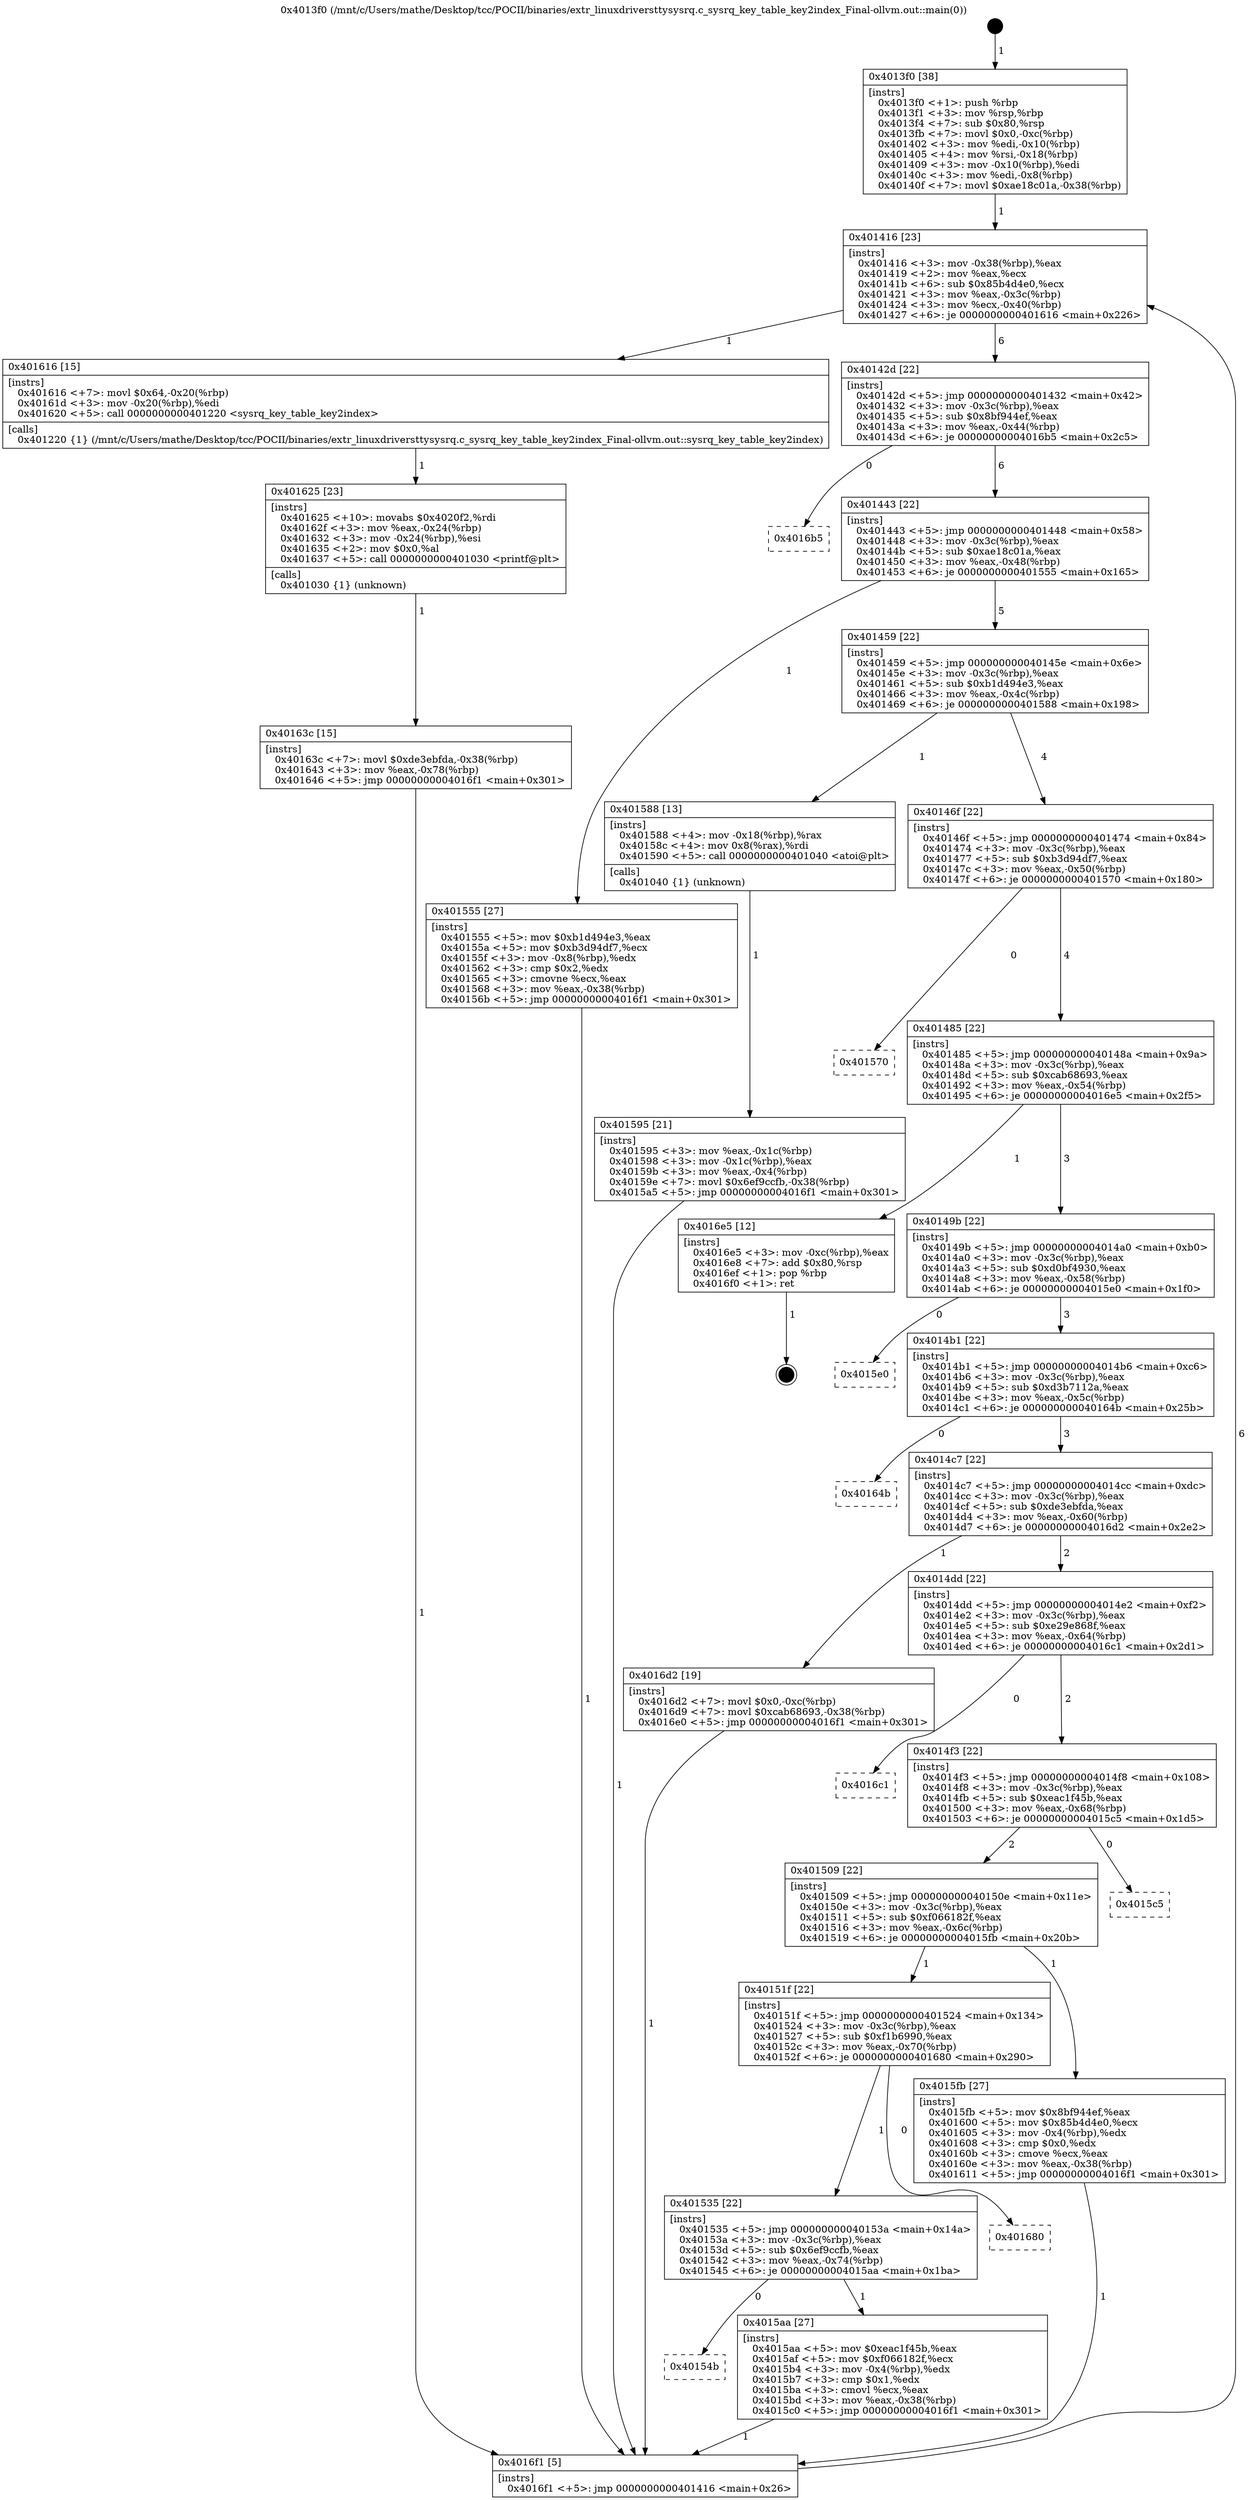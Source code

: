 digraph "0x4013f0" {
  label = "0x4013f0 (/mnt/c/Users/mathe/Desktop/tcc/POCII/binaries/extr_linuxdriversttysysrq.c_sysrq_key_table_key2index_Final-ollvm.out::main(0))"
  labelloc = "t"
  node[shape=record]

  Entry [label="",width=0.3,height=0.3,shape=circle,fillcolor=black,style=filled]
  "0x401416" [label="{
     0x401416 [23]\l
     | [instrs]\l
     &nbsp;&nbsp;0x401416 \<+3\>: mov -0x38(%rbp),%eax\l
     &nbsp;&nbsp;0x401419 \<+2\>: mov %eax,%ecx\l
     &nbsp;&nbsp;0x40141b \<+6\>: sub $0x85b4d4e0,%ecx\l
     &nbsp;&nbsp;0x401421 \<+3\>: mov %eax,-0x3c(%rbp)\l
     &nbsp;&nbsp;0x401424 \<+3\>: mov %ecx,-0x40(%rbp)\l
     &nbsp;&nbsp;0x401427 \<+6\>: je 0000000000401616 \<main+0x226\>\l
  }"]
  "0x401616" [label="{
     0x401616 [15]\l
     | [instrs]\l
     &nbsp;&nbsp;0x401616 \<+7\>: movl $0x64,-0x20(%rbp)\l
     &nbsp;&nbsp;0x40161d \<+3\>: mov -0x20(%rbp),%edi\l
     &nbsp;&nbsp;0x401620 \<+5\>: call 0000000000401220 \<sysrq_key_table_key2index\>\l
     | [calls]\l
     &nbsp;&nbsp;0x401220 \{1\} (/mnt/c/Users/mathe/Desktop/tcc/POCII/binaries/extr_linuxdriversttysysrq.c_sysrq_key_table_key2index_Final-ollvm.out::sysrq_key_table_key2index)\l
  }"]
  "0x40142d" [label="{
     0x40142d [22]\l
     | [instrs]\l
     &nbsp;&nbsp;0x40142d \<+5\>: jmp 0000000000401432 \<main+0x42\>\l
     &nbsp;&nbsp;0x401432 \<+3\>: mov -0x3c(%rbp),%eax\l
     &nbsp;&nbsp;0x401435 \<+5\>: sub $0x8bf944ef,%eax\l
     &nbsp;&nbsp;0x40143a \<+3\>: mov %eax,-0x44(%rbp)\l
     &nbsp;&nbsp;0x40143d \<+6\>: je 00000000004016b5 \<main+0x2c5\>\l
  }"]
  Exit [label="",width=0.3,height=0.3,shape=circle,fillcolor=black,style=filled,peripheries=2]
  "0x4016b5" [label="{
     0x4016b5\l
  }", style=dashed]
  "0x401443" [label="{
     0x401443 [22]\l
     | [instrs]\l
     &nbsp;&nbsp;0x401443 \<+5\>: jmp 0000000000401448 \<main+0x58\>\l
     &nbsp;&nbsp;0x401448 \<+3\>: mov -0x3c(%rbp),%eax\l
     &nbsp;&nbsp;0x40144b \<+5\>: sub $0xae18c01a,%eax\l
     &nbsp;&nbsp;0x401450 \<+3\>: mov %eax,-0x48(%rbp)\l
     &nbsp;&nbsp;0x401453 \<+6\>: je 0000000000401555 \<main+0x165\>\l
  }"]
  "0x40163c" [label="{
     0x40163c [15]\l
     | [instrs]\l
     &nbsp;&nbsp;0x40163c \<+7\>: movl $0xde3ebfda,-0x38(%rbp)\l
     &nbsp;&nbsp;0x401643 \<+3\>: mov %eax,-0x78(%rbp)\l
     &nbsp;&nbsp;0x401646 \<+5\>: jmp 00000000004016f1 \<main+0x301\>\l
  }"]
  "0x401555" [label="{
     0x401555 [27]\l
     | [instrs]\l
     &nbsp;&nbsp;0x401555 \<+5\>: mov $0xb1d494e3,%eax\l
     &nbsp;&nbsp;0x40155a \<+5\>: mov $0xb3d94df7,%ecx\l
     &nbsp;&nbsp;0x40155f \<+3\>: mov -0x8(%rbp),%edx\l
     &nbsp;&nbsp;0x401562 \<+3\>: cmp $0x2,%edx\l
     &nbsp;&nbsp;0x401565 \<+3\>: cmovne %ecx,%eax\l
     &nbsp;&nbsp;0x401568 \<+3\>: mov %eax,-0x38(%rbp)\l
     &nbsp;&nbsp;0x40156b \<+5\>: jmp 00000000004016f1 \<main+0x301\>\l
  }"]
  "0x401459" [label="{
     0x401459 [22]\l
     | [instrs]\l
     &nbsp;&nbsp;0x401459 \<+5\>: jmp 000000000040145e \<main+0x6e\>\l
     &nbsp;&nbsp;0x40145e \<+3\>: mov -0x3c(%rbp),%eax\l
     &nbsp;&nbsp;0x401461 \<+5\>: sub $0xb1d494e3,%eax\l
     &nbsp;&nbsp;0x401466 \<+3\>: mov %eax,-0x4c(%rbp)\l
     &nbsp;&nbsp;0x401469 \<+6\>: je 0000000000401588 \<main+0x198\>\l
  }"]
  "0x4016f1" [label="{
     0x4016f1 [5]\l
     | [instrs]\l
     &nbsp;&nbsp;0x4016f1 \<+5\>: jmp 0000000000401416 \<main+0x26\>\l
  }"]
  "0x4013f0" [label="{
     0x4013f0 [38]\l
     | [instrs]\l
     &nbsp;&nbsp;0x4013f0 \<+1\>: push %rbp\l
     &nbsp;&nbsp;0x4013f1 \<+3\>: mov %rsp,%rbp\l
     &nbsp;&nbsp;0x4013f4 \<+7\>: sub $0x80,%rsp\l
     &nbsp;&nbsp;0x4013fb \<+7\>: movl $0x0,-0xc(%rbp)\l
     &nbsp;&nbsp;0x401402 \<+3\>: mov %edi,-0x10(%rbp)\l
     &nbsp;&nbsp;0x401405 \<+4\>: mov %rsi,-0x18(%rbp)\l
     &nbsp;&nbsp;0x401409 \<+3\>: mov -0x10(%rbp),%edi\l
     &nbsp;&nbsp;0x40140c \<+3\>: mov %edi,-0x8(%rbp)\l
     &nbsp;&nbsp;0x40140f \<+7\>: movl $0xae18c01a,-0x38(%rbp)\l
  }"]
  "0x401625" [label="{
     0x401625 [23]\l
     | [instrs]\l
     &nbsp;&nbsp;0x401625 \<+10\>: movabs $0x4020f2,%rdi\l
     &nbsp;&nbsp;0x40162f \<+3\>: mov %eax,-0x24(%rbp)\l
     &nbsp;&nbsp;0x401632 \<+3\>: mov -0x24(%rbp),%esi\l
     &nbsp;&nbsp;0x401635 \<+2\>: mov $0x0,%al\l
     &nbsp;&nbsp;0x401637 \<+5\>: call 0000000000401030 \<printf@plt\>\l
     | [calls]\l
     &nbsp;&nbsp;0x401030 \{1\} (unknown)\l
  }"]
  "0x401588" [label="{
     0x401588 [13]\l
     | [instrs]\l
     &nbsp;&nbsp;0x401588 \<+4\>: mov -0x18(%rbp),%rax\l
     &nbsp;&nbsp;0x40158c \<+4\>: mov 0x8(%rax),%rdi\l
     &nbsp;&nbsp;0x401590 \<+5\>: call 0000000000401040 \<atoi@plt\>\l
     | [calls]\l
     &nbsp;&nbsp;0x401040 \{1\} (unknown)\l
  }"]
  "0x40146f" [label="{
     0x40146f [22]\l
     | [instrs]\l
     &nbsp;&nbsp;0x40146f \<+5\>: jmp 0000000000401474 \<main+0x84\>\l
     &nbsp;&nbsp;0x401474 \<+3\>: mov -0x3c(%rbp),%eax\l
     &nbsp;&nbsp;0x401477 \<+5\>: sub $0xb3d94df7,%eax\l
     &nbsp;&nbsp;0x40147c \<+3\>: mov %eax,-0x50(%rbp)\l
     &nbsp;&nbsp;0x40147f \<+6\>: je 0000000000401570 \<main+0x180\>\l
  }"]
  "0x401595" [label="{
     0x401595 [21]\l
     | [instrs]\l
     &nbsp;&nbsp;0x401595 \<+3\>: mov %eax,-0x1c(%rbp)\l
     &nbsp;&nbsp;0x401598 \<+3\>: mov -0x1c(%rbp),%eax\l
     &nbsp;&nbsp;0x40159b \<+3\>: mov %eax,-0x4(%rbp)\l
     &nbsp;&nbsp;0x40159e \<+7\>: movl $0x6ef9ccfb,-0x38(%rbp)\l
     &nbsp;&nbsp;0x4015a5 \<+5\>: jmp 00000000004016f1 \<main+0x301\>\l
  }"]
  "0x40154b" [label="{
     0x40154b\l
  }", style=dashed]
  "0x401570" [label="{
     0x401570\l
  }", style=dashed]
  "0x401485" [label="{
     0x401485 [22]\l
     | [instrs]\l
     &nbsp;&nbsp;0x401485 \<+5\>: jmp 000000000040148a \<main+0x9a\>\l
     &nbsp;&nbsp;0x40148a \<+3\>: mov -0x3c(%rbp),%eax\l
     &nbsp;&nbsp;0x40148d \<+5\>: sub $0xcab68693,%eax\l
     &nbsp;&nbsp;0x401492 \<+3\>: mov %eax,-0x54(%rbp)\l
     &nbsp;&nbsp;0x401495 \<+6\>: je 00000000004016e5 \<main+0x2f5\>\l
  }"]
  "0x4015aa" [label="{
     0x4015aa [27]\l
     | [instrs]\l
     &nbsp;&nbsp;0x4015aa \<+5\>: mov $0xeac1f45b,%eax\l
     &nbsp;&nbsp;0x4015af \<+5\>: mov $0xf066182f,%ecx\l
     &nbsp;&nbsp;0x4015b4 \<+3\>: mov -0x4(%rbp),%edx\l
     &nbsp;&nbsp;0x4015b7 \<+3\>: cmp $0x1,%edx\l
     &nbsp;&nbsp;0x4015ba \<+3\>: cmovl %ecx,%eax\l
     &nbsp;&nbsp;0x4015bd \<+3\>: mov %eax,-0x38(%rbp)\l
     &nbsp;&nbsp;0x4015c0 \<+5\>: jmp 00000000004016f1 \<main+0x301\>\l
  }"]
  "0x4016e5" [label="{
     0x4016e5 [12]\l
     | [instrs]\l
     &nbsp;&nbsp;0x4016e5 \<+3\>: mov -0xc(%rbp),%eax\l
     &nbsp;&nbsp;0x4016e8 \<+7\>: add $0x80,%rsp\l
     &nbsp;&nbsp;0x4016ef \<+1\>: pop %rbp\l
     &nbsp;&nbsp;0x4016f0 \<+1\>: ret\l
  }"]
  "0x40149b" [label="{
     0x40149b [22]\l
     | [instrs]\l
     &nbsp;&nbsp;0x40149b \<+5\>: jmp 00000000004014a0 \<main+0xb0\>\l
     &nbsp;&nbsp;0x4014a0 \<+3\>: mov -0x3c(%rbp),%eax\l
     &nbsp;&nbsp;0x4014a3 \<+5\>: sub $0xd0bf4930,%eax\l
     &nbsp;&nbsp;0x4014a8 \<+3\>: mov %eax,-0x58(%rbp)\l
     &nbsp;&nbsp;0x4014ab \<+6\>: je 00000000004015e0 \<main+0x1f0\>\l
  }"]
  "0x401535" [label="{
     0x401535 [22]\l
     | [instrs]\l
     &nbsp;&nbsp;0x401535 \<+5\>: jmp 000000000040153a \<main+0x14a\>\l
     &nbsp;&nbsp;0x40153a \<+3\>: mov -0x3c(%rbp),%eax\l
     &nbsp;&nbsp;0x40153d \<+5\>: sub $0x6ef9ccfb,%eax\l
     &nbsp;&nbsp;0x401542 \<+3\>: mov %eax,-0x74(%rbp)\l
     &nbsp;&nbsp;0x401545 \<+6\>: je 00000000004015aa \<main+0x1ba\>\l
  }"]
  "0x4015e0" [label="{
     0x4015e0\l
  }", style=dashed]
  "0x4014b1" [label="{
     0x4014b1 [22]\l
     | [instrs]\l
     &nbsp;&nbsp;0x4014b1 \<+5\>: jmp 00000000004014b6 \<main+0xc6\>\l
     &nbsp;&nbsp;0x4014b6 \<+3\>: mov -0x3c(%rbp),%eax\l
     &nbsp;&nbsp;0x4014b9 \<+5\>: sub $0xd3b7112a,%eax\l
     &nbsp;&nbsp;0x4014be \<+3\>: mov %eax,-0x5c(%rbp)\l
     &nbsp;&nbsp;0x4014c1 \<+6\>: je 000000000040164b \<main+0x25b\>\l
  }"]
  "0x401680" [label="{
     0x401680\l
  }", style=dashed]
  "0x40164b" [label="{
     0x40164b\l
  }", style=dashed]
  "0x4014c7" [label="{
     0x4014c7 [22]\l
     | [instrs]\l
     &nbsp;&nbsp;0x4014c7 \<+5\>: jmp 00000000004014cc \<main+0xdc\>\l
     &nbsp;&nbsp;0x4014cc \<+3\>: mov -0x3c(%rbp),%eax\l
     &nbsp;&nbsp;0x4014cf \<+5\>: sub $0xde3ebfda,%eax\l
     &nbsp;&nbsp;0x4014d4 \<+3\>: mov %eax,-0x60(%rbp)\l
     &nbsp;&nbsp;0x4014d7 \<+6\>: je 00000000004016d2 \<main+0x2e2\>\l
  }"]
  "0x40151f" [label="{
     0x40151f [22]\l
     | [instrs]\l
     &nbsp;&nbsp;0x40151f \<+5\>: jmp 0000000000401524 \<main+0x134\>\l
     &nbsp;&nbsp;0x401524 \<+3\>: mov -0x3c(%rbp),%eax\l
     &nbsp;&nbsp;0x401527 \<+5\>: sub $0xf1b6990,%eax\l
     &nbsp;&nbsp;0x40152c \<+3\>: mov %eax,-0x70(%rbp)\l
     &nbsp;&nbsp;0x40152f \<+6\>: je 0000000000401680 \<main+0x290\>\l
  }"]
  "0x4016d2" [label="{
     0x4016d2 [19]\l
     | [instrs]\l
     &nbsp;&nbsp;0x4016d2 \<+7\>: movl $0x0,-0xc(%rbp)\l
     &nbsp;&nbsp;0x4016d9 \<+7\>: movl $0xcab68693,-0x38(%rbp)\l
     &nbsp;&nbsp;0x4016e0 \<+5\>: jmp 00000000004016f1 \<main+0x301\>\l
  }"]
  "0x4014dd" [label="{
     0x4014dd [22]\l
     | [instrs]\l
     &nbsp;&nbsp;0x4014dd \<+5\>: jmp 00000000004014e2 \<main+0xf2\>\l
     &nbsp;&nbsp;0x4014e2 \<+3\>: mov -0x3c(%rbp),%eax\l
     &nbsp;&nbsp;0x4014e5 \<+5\>: sub $0xe29e868f,%eax\l
     &nbsp;&nbsp;0x4014ea \<+3\>: mov %eax,-0x64(%rbp)\l
     &nbsp;&nbsp;0x4014ed \<+6\>: je 00000000004016c1 \<main+0x2d1\>\l
  }"]
  "0x4015fb" [label="{
     0x4015fb [27]\l
     | [instrs]\l
     &nbsp;&nbsp;0x4015fb \<+5\>: mov $0x8bf944ef,%eax\l
     &nbsp;&nbsp;0x401600 \<+5\>: mov $0x85b4d4e0,%ecx\l
     &nbsp;&nbsp;0x401605 \<+3\>: mov -0x4(%rbp),%edx\l
     &nbsp;&nbsp;0x401608 \<+3\>: cmp $0x0,%edx\l
     &nbsp;&nbsp;0x40160b \<+3\>: cmove %ecx,%eax\l
     &nbsp;&nbsp;0x40160e \<+3\>: mov %eax,-0x38(%rbp)\l
     &nbsp;&nbsp;0x401611 \<+5\>: jmp 00000000004016f1 \<main+0x301\>\l
  }"]
  "0x4016c1" [label="{
     0x4016c1\l
  }", style=dashed]
  "0x4014f3" [label="{
     0x4014f3 [22]\l
     | [instrs]\l
     &nbsp;&nbsp;0x4014f3 \<+5\>: jmp 00000000004014f8 \<main+0x108\>\l
     &nbsp;&nbsp;0x4014f8 \<+3\>: mov -0x3c(%rbp),%eax\l
     &nbsp;&nbsp;0x4014fb \<+5\>: sub $0xeac1f45b,%eax\l
     &nbsp;&nbsp;0x401500 \<+3\>: mov %eax,-0x68(%rbp)\l
     &nbsp;&nbsp;0x401503 \<+6\>: je 00000000004015c5 \<main+0x1d5\>\l
  }"]
  "0x401509" [label="{
     0x401509 [22]\l
     | [instrs]\l
     &nbsp;&nbsp;0x401509 \<+5\>: jmp 000000000040150e \<main+0x11e\>\l
     &nbsp;&nbsp;0x40150e \<+3\>: mov -0x3c(%rbp),%eax\l
     &nbsp;&nbsp;0x401511 \<+5\>: sub $0xf066182f,%eax\l
     &nbsp;&nbsp;0x401516 \<+3\>: mov %eax,-0x6c(%rbp)\l
     &nbsp;&nbsp;0x401519 \<+6\>: je 00000000004015fb \<main+0x20b\>\l
  }"]
  "0x4015c5" [label="{
     0x4015c5\l
  }", style=dashed]
  Entry -> "0x4013f0" [label=" 1"]
  "0x401416" -> "0x401616" [label=" 1"]
  "0x401416" -> "0x40142d" [label=" 6"]
  "0x4016e5" -> Exit [label=" 1"]
  "0x40142d" -> "0x4016b5" [label=" 0"]
  "0x40142d" -> "0x401443" [label=" 6"]
  "0x4016d2" -> "0x4016f1" [label=" 1"]
  "0x401443" -> "0x401555" [label=" 1"]
  "0x401443" -> "0x401459" [label=" 5"]
  "0x401555" -> "0x4016f1" [label=" 1"]
  "0x4013f0" -> "0x401416" [label=" 1"]
  "0x4016f1" -> "0x401416" [label=" 6"]
  "0x40163c" -> "0x4016f1" [label=" 1"]
  "0x401459" -> "0x401588" [label=" 1"]
  "0x401459" -> "0x40146f" [label=" 4"]
  "0x401588" -> "0x401595" [label=" 1"]
  "0x401595" -> "0x4016f1" [label=" 1"]
  "0x401625" -> "0x40163c" [label=" 1"]
  "0x40146f" -> "0x401570" [label=" 0"]
  "0x40146f" -> "0x401485" [label=" 4"]
  "0x401616" -> "0x401625" [label=" 1"]
  "0x401485" -> "0x4016e5" [label=" 1"]
  "0x401485" -> "0x40149b" [label=" 3"]
  "0x4015fb" -> "0x4016f1" [label=" 1"]
  "0x40149b" -> "0x4015e0" [label=" 0"]
  "0x40149b" -> "0x4014b1" [label=" 3"]
  "0x401535" -> "0x40154b" [label=" 0"]
  "0x4014b1" -> "0x40164b" [label=" 0"]
  "0x4014b1" -> "0x4014c7" [label=" 3"]
  "0x401535" -> "0x4015aa" [label=" 1"]
  "0x4014c7" -> "0x4016d2" [label=" 1"]
  "0x4014c7" -> "0x4014dd" [label=" 2"]
  "0x40151f" -> "0x401535" [label=" 1"]
  "0x4014dd" -> "0x4016c1" [label=" 0"]
  "0x4014dd" -> "0x4014f3" [label=" 2"]
  "0x40151f" -> "0x401680" [label=" 0"]
  "0x4014f3" -> "0x4015c5" [label=" 0"]
  "0x4014f3" -> "0x401509" [label=" 2"]
  "0x4015aa" -> "0x4016f1" [label=" 1"]
  "0x401509" -> "0x4015fb" [label=" 1"]
  "0x401509" -> "0x40151f" [label=" 1"]
}
